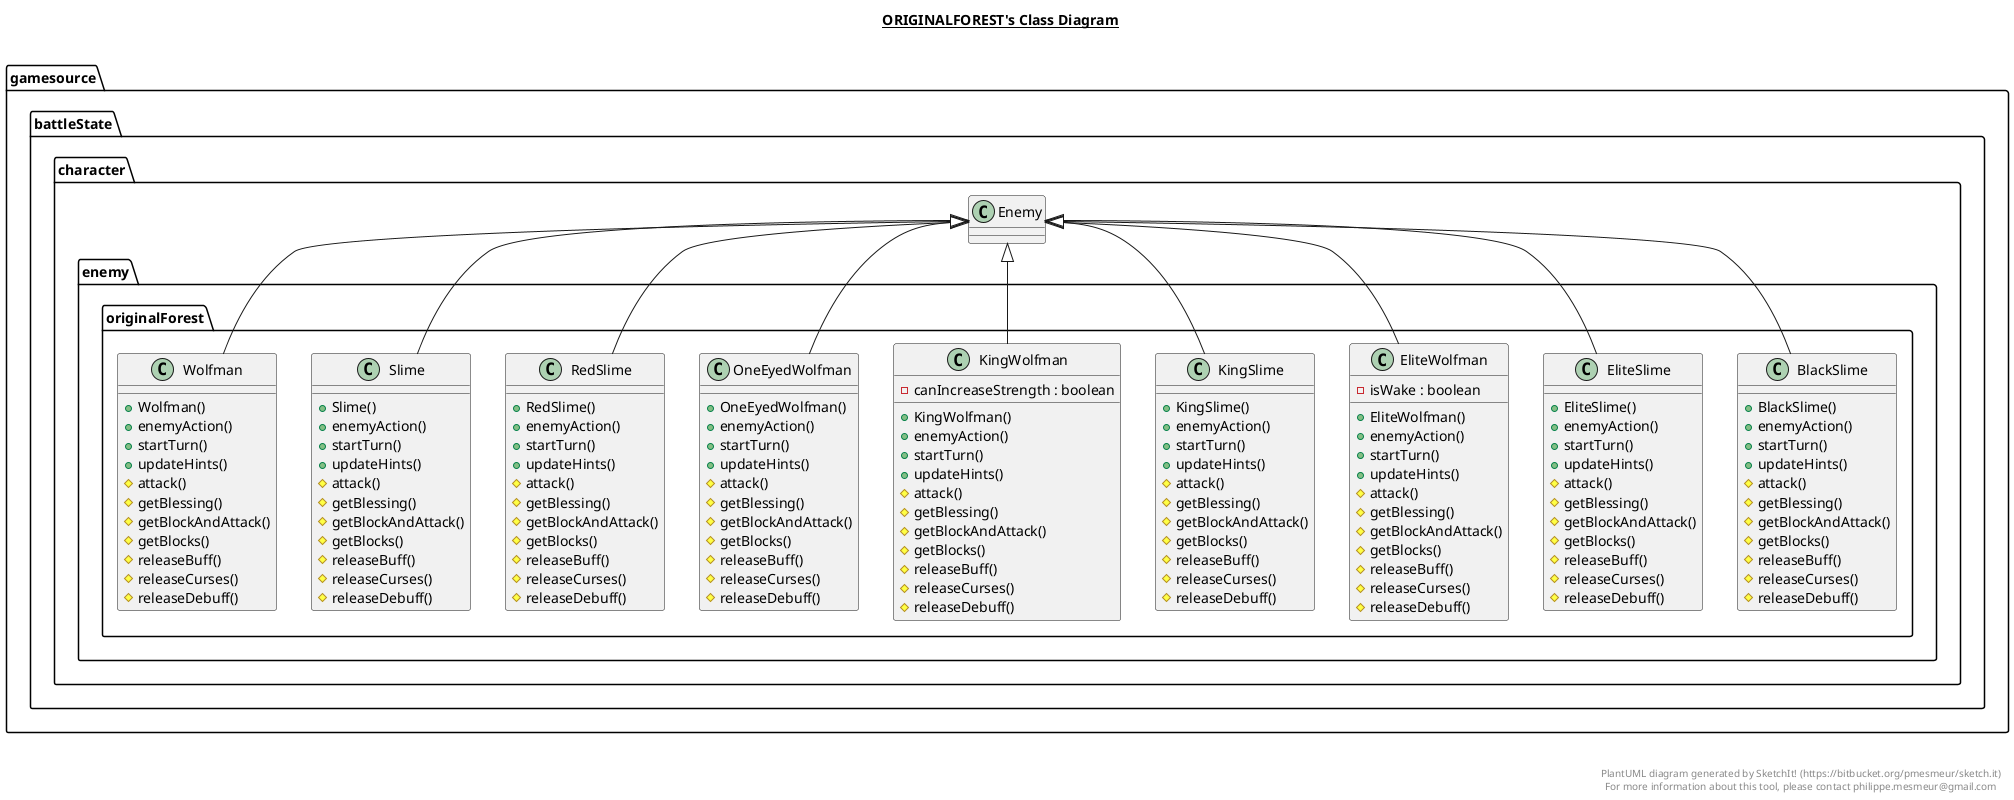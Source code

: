 @startuml

title __ORIGINALFOREST's Class Diagram__\n

  namespace gamesource {
    namespace battleState.character {
      namespace enemy.originalForest {
        class gamesource.battleState.character.enemy.originalForest.BlackSlime {
            + BlackSlime()
            + enemyAction()
            + startTurn()
            + updateHints()
            # attack()
            # getBlessing()
            # getBlockAndAttack()
            # getBlocks()
            # releaseBuff()
            # releaseCurses()
            # releaseDebuff()
        }
      }
    }
  }
  

  namespace gamesource {
    namespace battleState.character {
      namespace enemy.originalForest {
        class gamesource.battleState.character.enemy.originalForest.EliteSlime {
            + EliteSlime()
            + enemyAction()
            + startTurn()
            + updateHints()
            # attack()
            # getBlessing()
            # getBlockAndAttack()
            # getBlocks()
            # releaseBuff()
            # releaseCurses()
            # releaseDebuff()
        }
      }
    }
  }
  

  namespace gamesource {
    namespace battleState.character {
      namespace enemy.originalForest {
        class gamesource.battleState.character.enemy.originalForest.EliteWolfman {
            - isWake : boolean
            + EliteWolfman()
            + enemyAction()
            + startTurn()
            + updateHints()
            # attack()
            # getBlessing()
            # getBlockAndAttack()
            # getBlocks()
            # releaseBuff()
            # releaseCurses()
            # releaseDebuff()
        }
      }
    }
  }
  

  namespace gamesource {
    namespace battleState.character {
      namespace enemy.originalForest {
        class gamesource.battleState.character.enemy.originalForest.KingSlime {
            + KingSlime()
            + enemyAction()
            + startTurn()
            + updateHints()
            # attack()
            # getBlessing()
            # getBlockAndAttack()
            # getBlocks()
            # releaseBuff()
            # releaseCurses()
            # releaseDebuff()
        }
      }
    }
  }
  

  namespace gamesource {
    namespace battleState.character {
      namespace enemy.originalForest {
        class gamesource.battleState.character.enemy.originalForest.KingWolfman {
            - canIncreaseStrength : boolean
            + KingWolfman()
            + enemyAction()
            + startTurn()
            + updateHints()
            # attack()
            # getBlessing()
            # getBlockAndAttack()
            # getBlocks()
            # releaseBuff()
            # releaseCurses()
            # releaseDebuff()
        }
      }
    }
  }
  

  namespace gamesource {
    namespace battleState.character {
      namespace enemy.originalForest {
        class gamesource.battleState.character.enemy.originalForest.OneEyedWolfman {
            + OneEyedWolfman()
            + enemyAction()
            + startTurn()
            + updateHints()
            # attack()
            # getBlessing()
            # getBlockAndAttack()
            # getBlocks()
            # releaseBuff()
            # releaseCurses()
            # releaseDebuff()
        }
      }
    }
  }
  

  namespace gamesource {
    namespace battleState.character {
      namespace enemy.originalForest {
        class gamesource.battleState.character.enemy.originalForest.RedSlime {
            + RedSlime()
            + enemyAction()
            + startTurn()
            + updateHints()
            # attack()
            # getBlessing()
            # getBlockAndAttack()
            # getBlocks()
            # releaseBuff()
            # releaseCurses()
            # releaseDebuff()
        }
      }
    }
  }
  

  namespace gamesource {
    namespace battleState.character {
      namespace enemy.originalForest {
        class gamesource.battleState.character.enemy.originalForest.Slime {
            + Slime()
            + enemyAction()
            + startTurn()
            + updateHints()
            # attack()
            # getBlessing()
            # getBlockAndAttack()
            # getBlocks()
            # releaseBuff()
            # releaseCurses()
            # releaseDebuff()
        }
      }
    }
  }
  

  namespace gamesource {
    namespace battleState.character {
      namespace enemy.originalForest {
        class gamesource.battleState.character.enemy.originalForest.Wolfman {
            + Wolfman()
            + enemyAction()
            + startTurn()
            + updateHints()
            # attack()
            # getBlessing()
            # getBlockAndAttack()
            # getBlocks()
            # releaseBuff()
            # releaseCurses()
            # releaseDebuff()
        }
      }
    }
  }
  

  gamesource.battleState.character.enemy.originalForest.BlackSlime -up-|> gamesource.battleState.character.Enemy
  gamesource.battleState.character.enemy.originalForest.EliteSlime -up-|> gamesource.battleState.character.Enemy
  gamesource.battleState.character.enemy.originalForest.EliteWolfman -up-|> gamesource.battleState.character.Enemy
  gamesource.battleState.character.enemy.originalForest.KingSlime -up-|> gamesource.battleState.character.Enemy
  gamesource.battleState.character.enemy.originalForest.KingWolfman -up-|> gamesource.battleState.character.Enemy
  gamesource.battleState.character.enemy.originalForest.OneEyedWolfman -up-|> gamesource.battleState.character.Enemy
  gamesource.battleState.character.enemy.originalForest.RedSlime -up-|> gamesource.battleState.character.Enemy
  gamesource.battleState.character.enemy.originalForest.Slime -up-|> gamesource.battleState.character.Enemy
  gamesource.battleState.character.enemy.originalForest.Wolfman -up-|> gamesource.battleState.character.Enemy


right footer


PlantUML diagram generated by SketchIt! (https://bitbucket.org/pmesmeur/sketch.it)
For more information about this tool, please contact philippe.mesmeur@gmail.com
endfooter

@enduml
